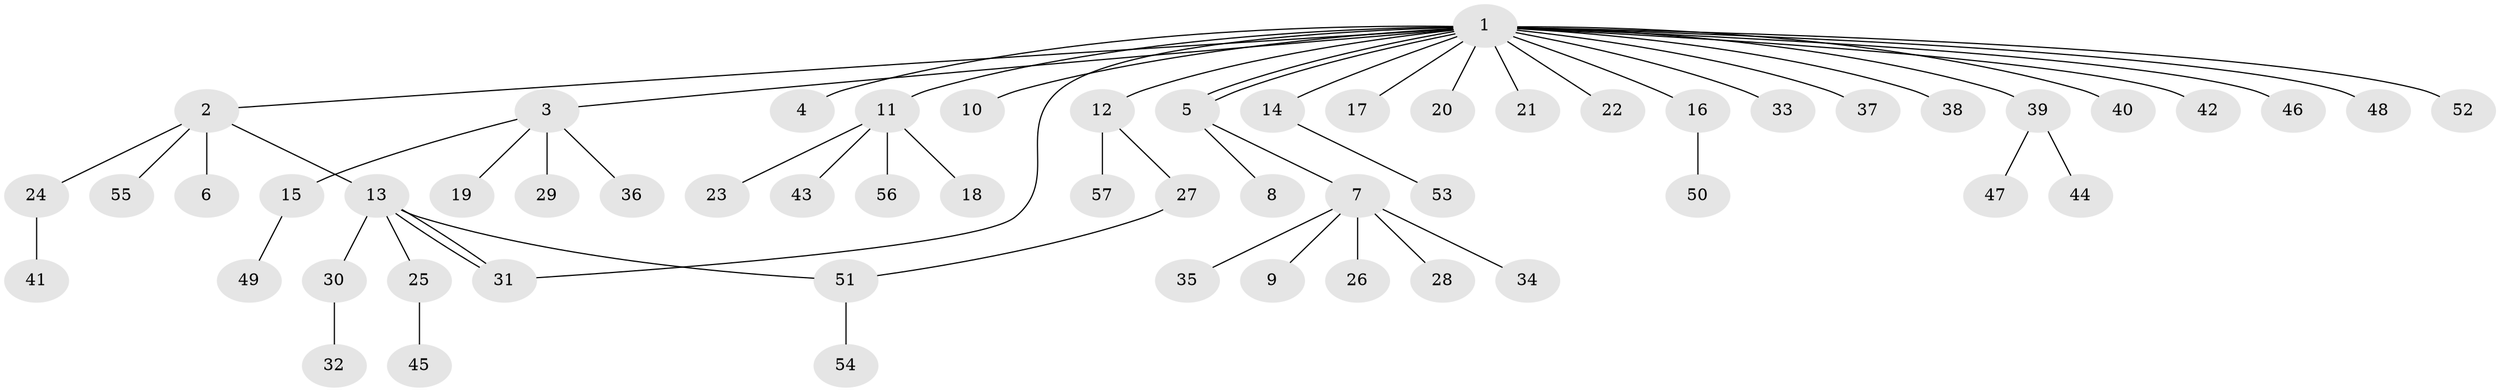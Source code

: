 // Generated by graph-tools (version 1.1) at 2025/49/03/09/25 03:49:56]
// undirected, 57 vertices, 60 edges
graph export_dot {
graph [start="1"]
  node [color=gray90,style=filled];
  1;
  2;
  3;
  4;
  5;
  6;
  7;
  8;
  9;
  10;
  11;
  12;
  13;
  14;
  15;
  16;
  17;
  18;
  19;
  20;
  21;
  22;
  23;
  24;
  25;
  26;
  27;
  28;
  29;
  30;
  31;
  32;
  33;
  34;
  35;
  36;
  37;
  38;
  39;
  40;
  41;
  42;
  43;
  44;
  45;
  46;
  47;
  48;
  49;
  50;
  51;
  52;
  53;
  54;
  55;
  56;
  57;
  1 -- 2;
  1 -- 3;
  1 -- 4;
  1 -- 5;
  1 -- 5;
  1 -- 10;
  1 -- 11;
  1 -- 12;
  1 -- 14;
  1 -- 16;
  1 -- 17;
  1 -- 20;
  1 -- 21;
  1 -- 22;
  1 -- 31;
  1 -- 33;
  1 -- 37;
  1 -- 38;
  1 -- 39;
  1 -- 40;
  1 -- 42;
  1 -- 46;
  1 -- 48;
  1 -- 52;
  2 -- 6;
  2 -- 13;
  2 -- 24;
  2 -- 55;
  3 -- 15;
  3 -- 19;
  3 -- 29;
  3 -- 36;
  5 -- 7;
  5 -- 8;
  7 -- 9;
  7 -- 26;
  7 -- 28;
  7 -- 34;
  7 -- 35;
  11 -- 18;
  11 -- 23;
  11 -- 43;
  11 -- 56;
  12 -- 27;
  12 -- 57;
  13 -- 25;
  13 -- 30;
  13 -- 31;
  13 -- 31;
  13 -- 51;
  14 -- 53;
  15 -- 49;
  16 -- 50;
  24 -- 41;
  25 -- 45;
  27 -- 51;
  30 -- 32;
  39 -- 44;
  39 -- 47;
  51 -- 54;
}
